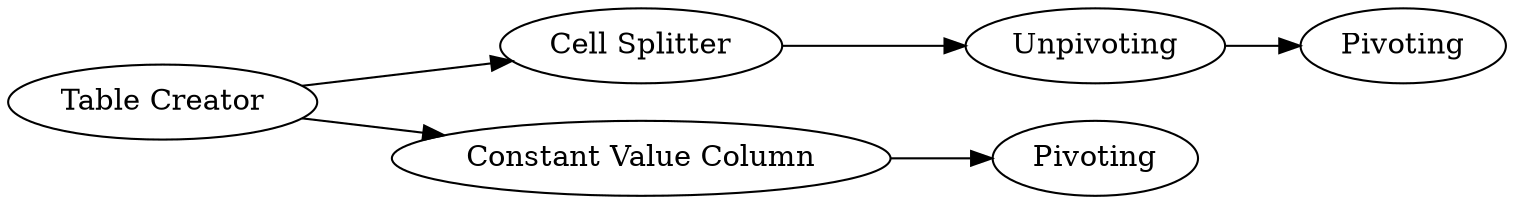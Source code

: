 digraph {
	6 -> 5
	1 -> 4
	3 -> 2
	4 -> 6
	1 -> 3
	5 [label=Pivoting]
	1 [label="Table Creator"]
	4 [label="Cell Splitter"]
	6 [label=Unpivoting]
	3 [label="Constant Value Column"]
	2 [label=Pivoting]
	rankdir=LR
}
